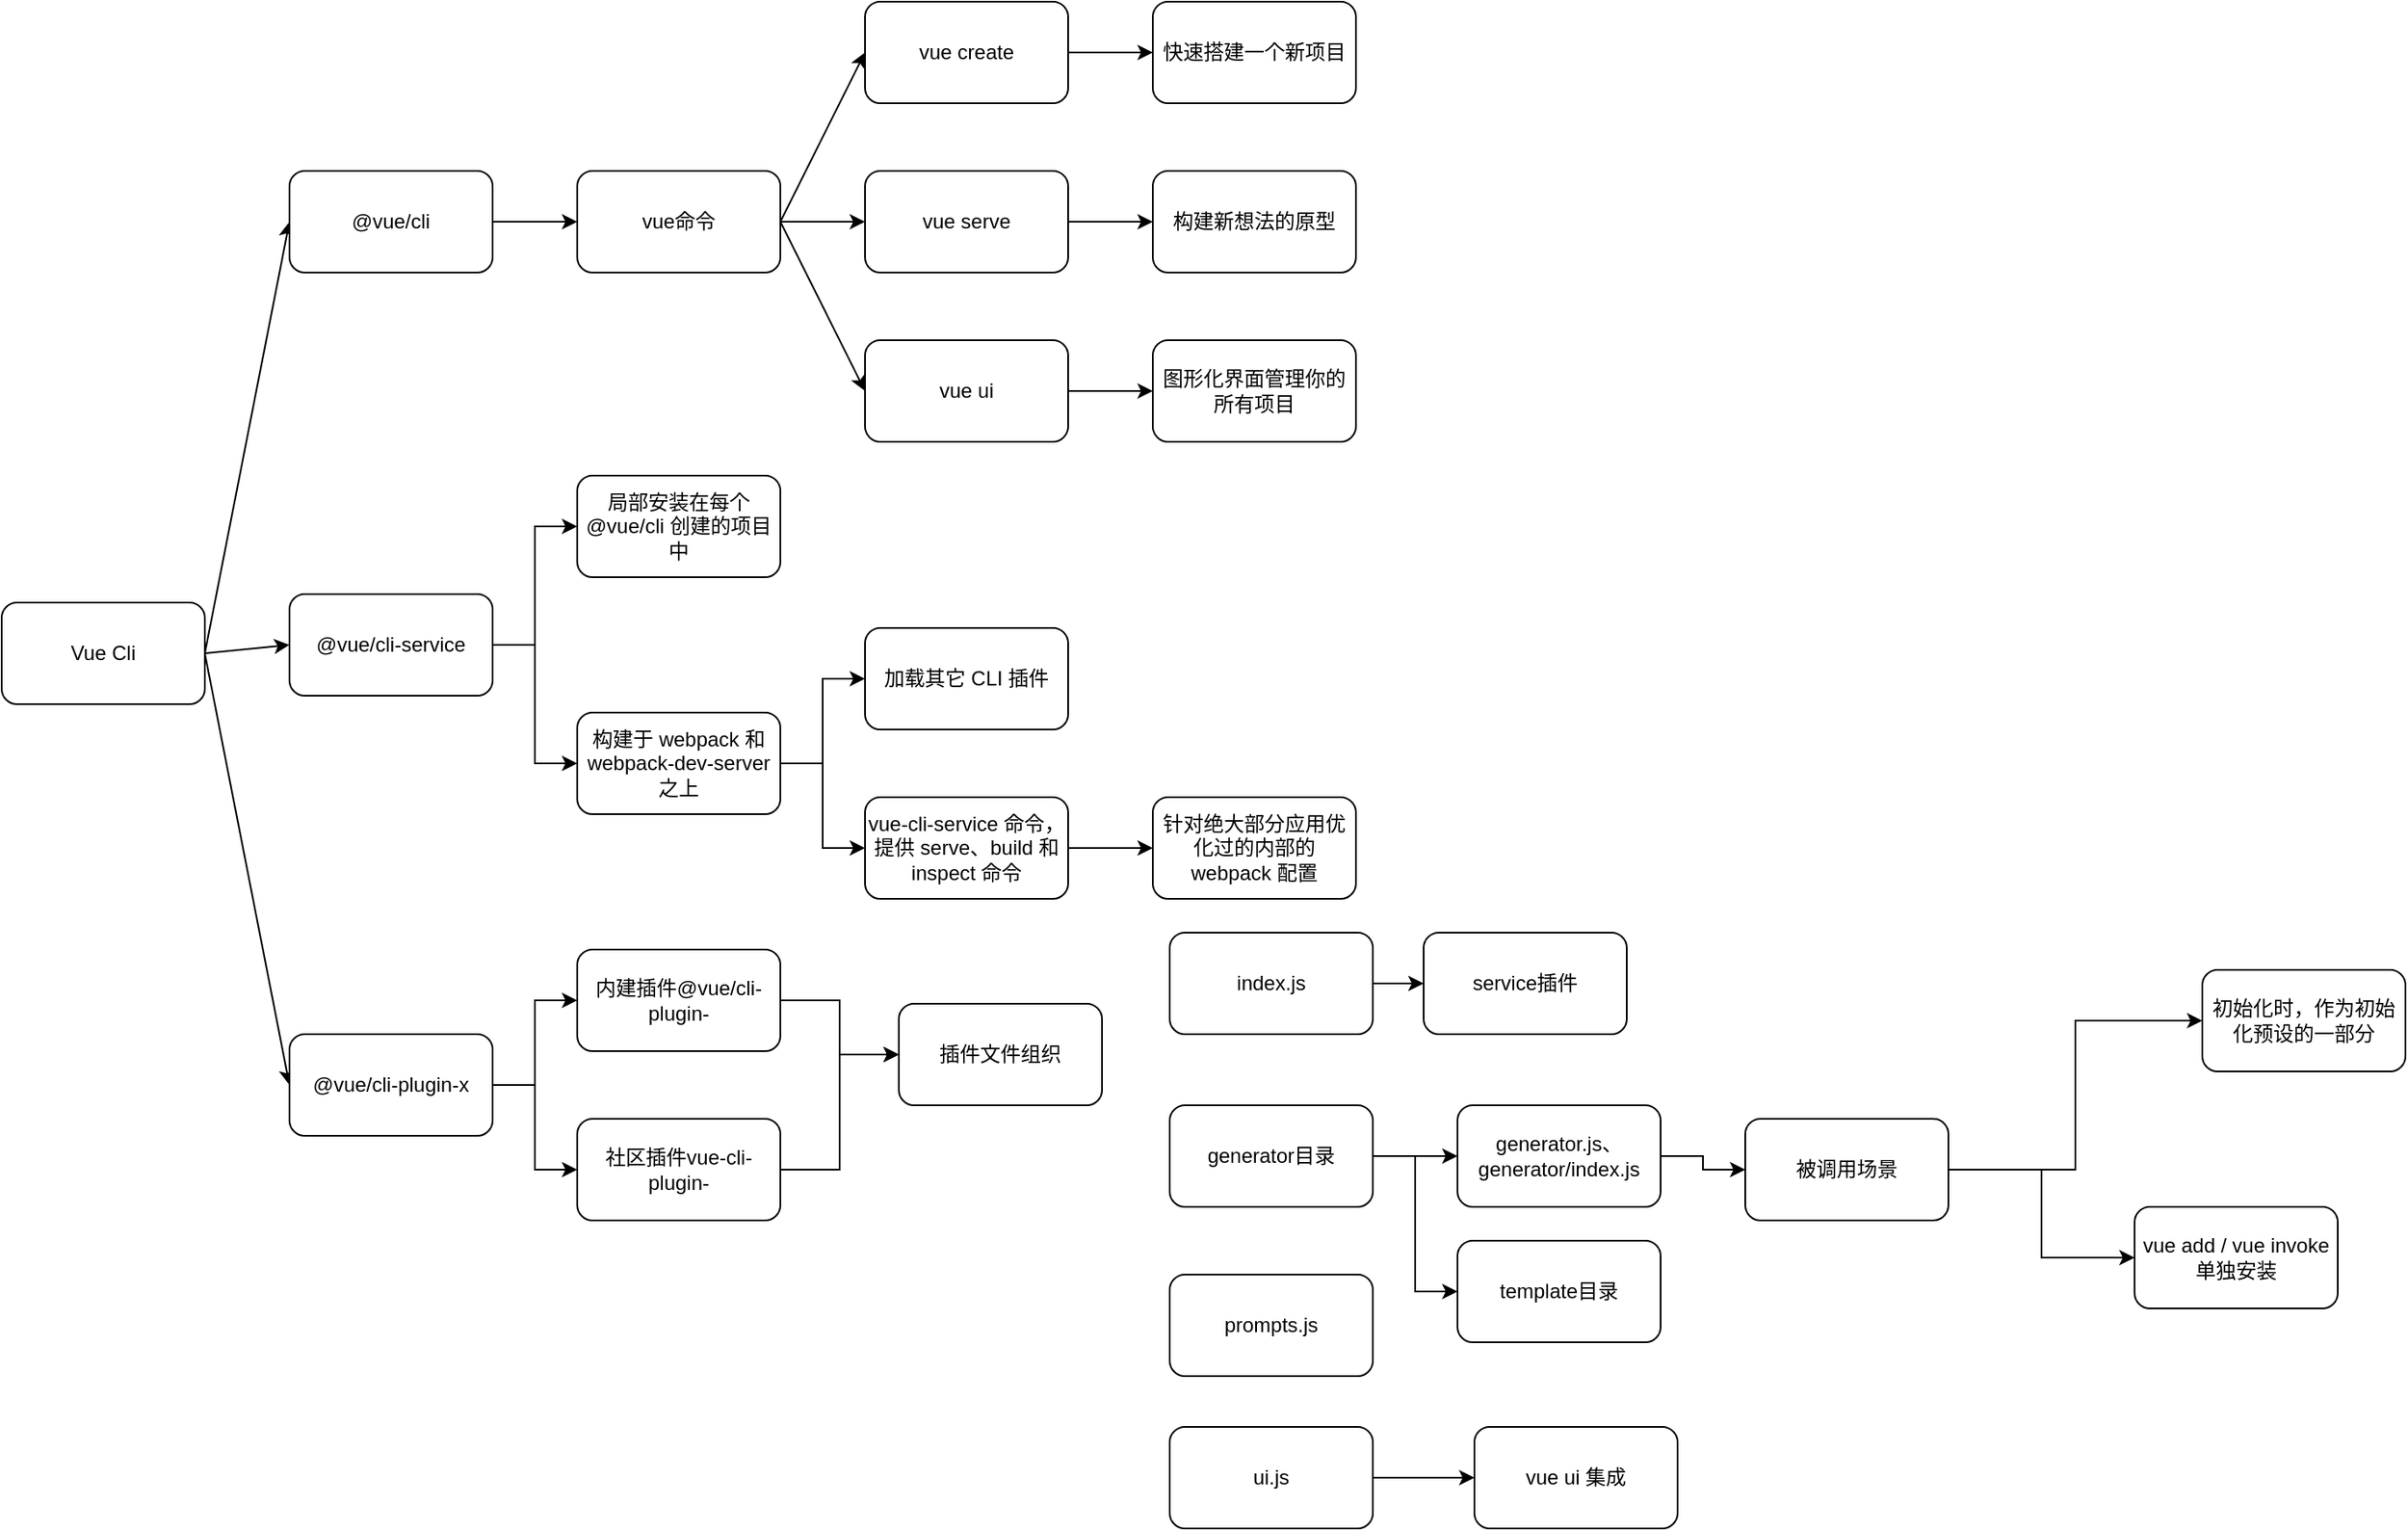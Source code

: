 <mxfile version="15.5.8" type="github">
  <diagram name="Page-1" id="2c0d36ab-eaac-3732-788b-9136903baeff">
    <mxGraphModel dx="1422" dy="762" grid="1" gridSize="10" guides="1" tooltips="1" connect="1" arrows="1" fold="1" page="1" pageScale="1.5" pageWidth="1169" pageHeight="827" background="none" math="0" shadow="0">
      <root>
        <mxCell id="0" />
        <mxCell id="1" parent="0" />
        <mxCell id="ZvWc7zO6iXN7wG1vsNxG-127" style="edgeStyle=orthogonalEdgeStyle;rounded=0;orthogonalLoop=1;jettySize=auto;html=1;exitX=1;exitY=0.5;exitDx=0;exitDy=0;entryX=0;entryY=0.5;entryDx=0;entryDy=0;noEdgeStyle=1;orthogonal=1;" parent="1" source="ZvWc7zO6iXN7wG1vsNxG-123" target="ZvWc7zO6iXN7wG1vsNxG-124" edge="1">
          <mxGeometry relative="1" as="geometry" />
        </mxCell>
        <mxCell id="ZvWc7zO6iXN7wG1vsNxG-128" style="edgeStyle=orthogonalEdgeStyle;rounded=0;orthogonalLoop=1;jettySize=auto;html=1;exitX=1;exitY=0.5;exitDx=0;exitDy=0;entryX=0;entryY=0.5;entryDx=0;entryDy=0;noEdgeStyle=1;orthogonal=1;" parent="1" source="ZvWc7zO6iXN7wG1vsNxG-123" target="ZvWc7zO6iXN7wG1vsNxG-125" edge="1">
          <mxGeometry relative="1" as="geometry" />
        </mxCell>
        <mxCell id="ZvWc7zO6iXN7wG1vsNxG-129" style="edgeStyle=orthogonalEdgeStyle;rounded=0;orthogonalLoop=1;jettySize=auto;html=1;exitX=1;exitY=0.5;exitDx=0;exitDy=0;entryX=0;entryY=0.5;entryDx=0;entryDy=0;noEdgeStyle=1;orthogonal=1;" parent="1" source="ZvWc7zO6iXN7wG1vsNxG-123" target="ZvWc7zO6iXN7wG1vsNxG-126" edge="1">
          <mxGeometry relative="1" as="geometry" />
        </mxCell>
        <mxCell id="ZvWc7zO6iXN7wG1vsNxG-123" value="Vue Cli" style="rounded=1;whiteSpace=wrap;html=1;" parent="1" vertex="1">
          <mxGeometry x="150" y="503" width="120" height="60" as="geometry" />
        </mxCell>
        <mxCell id="ZvWc7zO6iXN7wG1vsNxG-137" style="edgeStyle=orthogonalEdgeStyle;rounded=0;orthogonalLoop=1;jettySize=auto;html=1;exitX=1;exitY=0.5;exitDx=0;exitDy=0;entryX=0;entryY=0.5;entryDx=0;entryDy=0;noEdgeStyle=1;orthogonal=1;" parent="1" source="ZvWc7zO6iXN7wG1vsNxG-124" target="ZvWc7zO6iXN7wG1vsNxG-132" edge="1">
          <mxGeometry relative="1" as="geometry" />
        </mxCell>
        <mxCell id="ZvWc7zO6iXN7wG1vsNxG-124" value="@vue/cli" style="rounded=1;whiteSpace=wrap;html=1;" parent="1" vertex="1">
          <mxGeometry x="320" y="248" width="120" height="60" as="geometry" />
        </mxCell>
        <mxCell id="ZvWc7zO6iXN7wG1vsNxG-145" value="" style="edgeStyle=orthogonalEdgeStyle;rounded=0;orthogonalLoop=1;jettySize=auto;html=1;entryX=0;entryY=0.5;entryDx=0;entryDy=0;" parent="1" source="ZvWc7zO6iXN7wG1vsNxG-125" target="ZvWc7zO6iXN7wG1vsNxG-146" edge="1">
          <mxGeometry relative="1" as="geometry">
            <mxPoint x="520" y="230" as="targetPoint" />
          </mxGeometry>
        </mxCell>
        <mxCell id="ZvWc7zO6iXN7wG1vsNxG-148" style="edgeStyle=orthogonalEdgeStyle;rounded=0;orthogonalLoop=1;jettySize=auto;html=1;exitX=1;exitY=0.5;exitDx=0;exitDy=0;entryX=0;entryY=0.5;entryDx=0;entryDy=0;" parent="1" source="ZvWc7zO6iXN7wG1vsNxG-125" target="ZvWc7zO6iXN7wG1vsNxG-147" edge="1">
          <mxGeometry relative="1" as="geometry" />
        </mxCell>
        <mxCell id="ZvWc7zO6iXN7wG1vsNxG-125" value="@vue/cli-service" style="rounded=1;whiteSpace=wrap;html=1;" parent="1" vertex="1">
          <mxGeometry x="320" y="498" width="120" height="60" as="geometry" />
        </mxCell>
        <mxCell id="FP2wUxU0o3MczKa44YQf-8" style="edgeStyle=orthogonalEdgeStyle;rounded=0;orthogonalLoop=1;jettySize=auto;html=1;exitX=1;exitY=0.5;exitDx=0;exitDy=0;" parent="1" source="ZvWc7zO6iXN7wG1vsNxG-126" target="FP2wUxU0o3MczKa44YQf-6" edge="1">
          <mxGeometry relative="1" as="geometry" />
        </mxCell>
        <mxCell id="FP2wUxU0o3MczKa44YQf-9" style="edgeStyle=orthogonalEdgeStyle;rounded=0;orthogonalLoop=1;jettySize=auto;html=1;exitX=1;exitY=0.5;exitDx=0;exitDy=0;entryX=0;entryY=0.5;entryDx=0;entryDy=0;" parent="1" source="ZvWc7zO6iXN7wG1vsNxG-126" target="FP2wUxU0o3MczKa44YQf-7" edge="1">
          <mxGeometry relative="1" as="geometry" />
        </mxCell>
        <mxCell id="ZvWc7zO6iXN7wG1vsNxG-126" value="@vue/cli-plugin-x" style="rounded=1;whiteSpace=wrap;html=1;" parent="1" vertex="1">
          <mxGeometry x="320" y="758" width="120" height="60" as="geometry" />
        </mxCell>
        <mxCell id="ZvWc7zO6iXN7wG1vsNxG-142" style="edgeStyle=orthogonalEdgeStyle;rounded=0;orthogonalLoop=1;jettySize=auto;html=1;exitX=1;exitY=0.5;exitDx=0;exitDy=0;" parent="1" source="ZvWc7zO6iXN7wG1vsNxG-130" target="ZvWc7zO6iXN7wG1vsNxG-140" edge="1">
          <mxGeometry relative="1" as="geometry" />
        </mxCell>
        <mxCell id="ZvWc7zO6iXN7wG1vsNxG-130" value="vue serve" style="rounded=1;whiteSpace=wrap;html=1;" parent="1" vertex="1">
          <mxGeometry x="660" y="248" width="120" height="60" as="geometry" />
        </mxCell>
        <mxCell id="ZvWc7zO6iXN7wG1vsNxG-139" style="edgeStyle=orthogonalEdgeStyle;rounded=0;orthogonalLoop=1;jettySize=auto;html=1;exitX=1;exitY=0.5;exitDx=0;exitDy=0;entryX=0;entryY=0.5;entryDx=0;entryDy=0;" parent="1" source="ZvWc7zO6iXN7wG1vsNxG-131" target="ZvWc7zO6iXN7wG1vsNxG-138" edge="1">
          <mxGeometry relative="1" as="geometry" />
        </mxCell>
        <mxCell id="ZvWc7zO6iXN7wG1vsNxG-131" value="vue create" style="rounded=1;whiteSpace=wrap;html=1;" parent="1" vertex="1">
          <mxGeometry x="660" y="148" width="120" height="60" as="geometry" />
        </mxCell>
        <mxCell id="ZvWc7zO6iXN7wG1vsNxG-134" style="edgeStyle=orthogonalEdgeStyle;rounded=0;orthogonalLoop=1;jettySize=auto;html=1;exitX=1;exitY=0.5;exitDx=0;exitDy=0;entryX=0;entryY=0.5;entryDx=0;entryDy=0;noEdgeStyle=1;orthogonal=1;" parent="1" source="ZvWc7zO6iXN7wG1vsNxG-132" target="ZvWc7zO6iXN7wG1vsNxG-131" edge="1">
          <mxGeometry relative="1" as="geometry" />
        </mxCell>
        <mxCell id="ZvWc7zO6iXN7wG1vsNxG-135" style="edgeStyle=orthogonalEdgeStyle;rounded=0;orthogonalLoop=1;jettySize=auto;html=1;exitX=1;exitY=0.5;exitDx=0;exitDy=0;entryX=0;entryY=0.5;entryDx=0;entryDy=0;noEdgeStyle=1;orthogonal=1;" parent="1" source="ZvWc7zO6iXN7wG1vsNxG-132" target="ZvWc7zO6iXN7wG1vsNxG-130" edge="1">
          <mxGeometry relative="1" as="geometry" />
        </mxCell>
        <mxCell id="ZvWc7zO6iXN7wG1vsNxG-136" style="edgeStyle=orthogonalEdgeStyle;rounded=0;orthogonalLoop=1;jettySize=auto;html=1;exitX=1;exitY=0.5;exitDx=0;exitDy=0;entryX=0;entryY=0.5;entryDx=0;entryDy=0;noEdgeStyle=1;orthogonal=1;" parent="1" source="ZvWc7zO6iXN7wG1vsNxG-132" target="ZvWc7zO6iXN7wG1vsNxG-133" edge="1">
          <mxGeometry relative="1" as="geometry" />
        </mxCell>
        <mxCell id="ZvWc7zO6iXN7wG1vsNxG-132" value="vue命令" style="rounded=1;whiteSpace=wrap;html=1;" parent="1" vertex="1">
          <mxGeometry x="490" y="248" width="120" height="60" as="geometry" />
        </mxCell>
        <mxCell id="ZvWc7zO6iXN7wG1vsNxG-143" style="edgeStyle=orthogonalEdgeStyle;rounded=0;orthogonalLoop=1;jettySize=auto;html=1;exitX=1;exitY=0.5;exitDx=0;exitDy=0;entryX=0;entryY=0.5;entryDx=0;entryDy=0;" parent="1" source="ZvWc7zO6iXN7wG1vsNxG-133" target="ZvWc7zO6iXN7wG1vsNxG-141" edge="1">
          <mxGeometry relative="1" as="geometry" />
        </mxCell>
        <mxCell id="ZvWc7zO6iXN7wG1vsNxG-133" value="vue ui&lt;br&gt;" style="rounded=1;whiteSpace=wrap;html=1;" parent="1" vertex="1">
          <mxGeometry x="660" y="348" width="120" height="60" as="geometry" />
        </mxCell>
        <mxCell id="ZvWc7zO6iXN7wG1vsNxG-138" value="快速搭建一个新项目" style="rounded=1;whiteSpace=wrap;html=1;" parent="1" vertex="1">
          <mxGeometry x="830" y="148" width="120" height="60" as="geometry" />
        </mxCell>
        <mxCell id="ZvWc7zO6iXN7wG1vsNxG-140" value="构建新想法的原型" style="rounded=1;whiteSpace=wrap;html=1;" parent="1" vertex="1">
          <mxGeometry x="830" y="248" width="120" height="60" as="geometry" />
        </mxCell>
        <mxCell id="ZvWc7zO6iXN7wG1vsNxG-141" value="图形化界面管理你的所有项目" style="rounded=1;whiteSpace=wrap;html=1;" parent="1" vertex="1">
          <mxGeometry x="830" y="348" width="120" height="60" as="geometry" />
        </mxCell>
        <mxCell id="ZvWc7zO6iXN7wG1vsNxG-146" value="局部安装在每个 @vue/cli 创建的项目中" style="rounded=1;whiteSpace=wrap;html=1;" parent="1" vertex="1">
          <mxGeometry x="490" y="428" width="120" height="60" as="geometry" />
        </mxCell>
        <mxCell id="FP2wUxU0o3MczKa44YQf-3" style="edgeStyle=orthogonalEdgeStyle;rounded=0;orthogonalLoop=1;jettySize=auto;html=1;exitX=1;exitY=0.5;exitDx=0;exitDy=0;entryX=0;entryY=0.5;entryDx=0;entryDy=0;" parent="1" source="ZvWc7zO6iXN7wG1vsNxG-147" target="ZvWc7zO6iXN7wG1vsNxG-149" edge="1">
          <mxGeometry relative="1" as="geometry" />
        </mxCell>
        <mxCell id="FP2wUxU0o3MczKa44YQf-4" style="edgeStyle=orthogonalEdgeStyle;rounded=0;orthogonalLoop=1;jettySize=auto;html=1;exitX=1;exitY=0.5;exitDx=0;exitDy=0;entryX=0;entryY=0.5;entryDx=0;entryDy=0;" parent="1" source="ZvWc7zO6iXN7wG1vsNxG-147" target="FP2wUxU0o3MczKa44YQf-1" edge="1">
          <mxGeometry relative="1" as="geometry" />
        </mxCell>
        <mxCell id="ZvWc7zO6iXN7wG1vsNxG-147" value="构建于 webpack 和 webpack-dev-server 之上" style="rounded=1;whiteSpace=wrap;html=1;" parent="1" vertex="1">
          <mxGeometry x="490" y="568" width="120" height="60" as="geometry" />
        </mxCell>
        <mxCell id="ZvWc7zO6iXN7wG1vsNxG-149" value="加载其它 CLI 插件" style="rounded=1;whiteSpace=wrap;html=1;" parent="1" vertex="1">
          <mxGeometry x="660" y="518" width="120" height="60" as="geometry" />
        </mxCell>
        <mxCell id="FP2wUxU0o3MczKa44YQf-5" style="edgeStyle=orthogonalEdgeStyle;rounded=0;orthogonalLoop=1;jettySize=auto;html=1;exitX=1;exitY=0.5;exitDx=0;exitDy=0;entryX=0;entryY=0.5;entryDx=0;entryDy=0;" parent="1" source="FP2wUxU0o3MczKa44YQf-1" target="FP2wUxU0o3MczKa44YQf-2" edge="1">
          <mxGeometry relative="1" as="geometry" />
        </mxCell>
        <mxCell id="FP2wUxU0o3MczKa44YQf-1" value="vue-cli-service 命令，提供 serve、build 和 inspect 命令" style="rounded=1;whiteSpace=wrap;html=1;" parent="1" vertex="1">
          <mxGeometry x="660" y="618" width="120" height="60" as="geometry" />
        </mxCell>
        <mxCell id="FP2wUxU0o3MczKa44YQf-2" value="针对绝大部分应用优化过的内部的 webpack 配置" style="rounded=1;whiteSpace=wrap;html=1;" parent="1" vertex="1">
          <mxGeometry x="830" y="618" width="120" height="60" as="geometry" />
        </mxCell>
        <mxCell id="H516AK7WeYCnwf0s0PQc-2" style="edgeStyle=orthogonalEdgeStyle;rounded=0;orthogonalLoop=1;jettySize=auto;html=1;exitX=1;exitY=0.5;exitDx=0;exitDy=0;entryX=0;entryY=0.5;entryDx=0;entryDy=0;" parent="1" source="FP2wUxU0o3MczKa44YQf-6" target="H516AK7WeYCnwf0s0PQc-1" edge="1">
          <mxGeometry relative="1" as="geometry" />
        </mxCell>
        <mxCell id="FP2wUxU0o3MczKa44YQf-6" value="内建插件@vue/cli-plugin-" style="rounded=1;whiteSpace=wrap;html=1;" parent="1" vertex="1">
          <mxGeometry x="490" y="708" width="120" height="60" as="geometry" />
        </mxCell>
        <mxCell id="H516AK7WeYCnwf0s0PQc-3" style="edgeStyle=orthogonalEdgeStyle;rounded=0;orthogonalLoop=1;jettySize=auto;html=1;exitX=1;exitY=0.5;exitDx=0;exitDy=0;entryX=0;entryY=0.5;entryDx=0;entryDy=0;" parent="1" source="FP2wUxU0o3MczKa44YQf-7" target="H516AK7WeYCnwf0s0PQc-1" edge="1">
          <mxGeometry relative="1" as="geometry" />
        </mxCell>
        <mxCell id="FP2wUxU0o3MczKa44YQf-7" value="社区插件vue-cli-plugin-" style="rounded=1;whiteSpace=wrap;html=1;" parent="1" vertex="1">
          <mxGeometry x="490" y="808" width="120" height="60" as="geometry" />
        </mxCell>
        <mxCell id="H516AK7WeYCnwf0s0PQc-1" value="插件文件组织" style="rounded=1;whiteSpace=wrap;html=1;" parent="1" vertex="1">
          <mxGeometry x="680" y="740" width="120" height="60" as="geometry" />
        </mxCell>
        <mxCell id="uyanek5PJyyTh4Yc653p-3" value="" style="edgeStyle=orthogonalEdgeStyle;rounded=0;orthogonalLoop=1;jettySize=auto;html=1;entryX=0;entryY=0.5;entryDx=0;entryDy=0;" edge="1" parent="1" source="H516AK7WeYCnwf0s0PQc-4" target="uyanek5PJyyTh4Yc653p-9">
          <mxGeometry relative="1" as="geometry" />
        </mxCell>
        <mxCell id="uyanek5PJyyTh4Yc653p-12" style="edgeStyle=orthogonalEdgeStyle;rounded=0;orthogonalLoop=1;jettySize=auto;html=1;exitX=1;exitY=0.5;exitDx=0;exitDy=0;entryX=0;entryY=0.5;entryDx=0;entryDy=0;" edge="1" parent="1" source="H516AK7WeYCnwf0s0PQc-4" target="uyanek5PJyyTh4Yc653p-11">
          <mxGeometry relative="1" as="geometry" />
        </mxCell>
        <mxCell id="H516AK7WeYCnwf0s0PQc-4" value="generator目录" style="rounded=1;whiteSpace=wrap;html=1;" parent="1" vertex="1">
          <mxGeometry x="840" y="800" width="120" height="60" as="geometry" />
        </mxCell>
        <mxCell id="uyanek5PJyyTh4Yc653p-1" style="edgeStyle=orthogonalEdgeStyle;rounded=0;orthogonalLoop=1;jettySize=auto;html=1;exitX=1;exitY=0.5;exitDx=0;exitDy=0;entryX=0;entryY=0.5;entryDx=0;entryDy=0;" edge="1" parent="1" source="H516AK7WeYCnwf0s0PQc-5" target="H516AK7WeYCnwf0s0PQc-8">
          <mxGeometry relative="1" as="geometry" />
        </mxCell>
        <mxCell id="H516AK7WeYCnwf0s0PQc-5" value="index.js" style="rounded=1;whiteSpace=wrap;html=1;" parent="1" vertex="1">
          <mxGeometry x="840" y="698" width="120" height="60" as="geometry" />
        </mxCell>
        <mxCell id="H516AK7WeYCnwf0s0PQc-6" value="prompts.js" style="rounded=1;whiteSpace=wrap;html=1;" parent="1" vertex="1">
          <mxGeometry x="840" y="900" width="120" height="60" as="geometry" />
        </mxCell>
        <mxCell id="H516AK7WeYCnwf0s0PQc-10" style="edgeStyle=orthogonalEdgeStyle;rounded=0;orthogonalLoop=1;jettySize=auto;html=1;exitX=1;exitY=0.5;exitDx=0;exitDy=0;entryX=0;entryY=0.5;entryDx=0;entryDy=0;" parent="1" source="H516AK7WeYCnwf0s0PQc-7" target="H516AK7WeYCnwf0s0PQc-9" edge="1">
          <mxGeometry relative="1" as="geometry" />
        </mxCell>
        <mxCell id="H516AK7WeYCnwf0s0PQc-7" value="ui.js" style="rounded=1;whiteSpace=wrap;html=1;" parent="1" vertex="1">
          <mxGeometry x="840" y="990" width="120" height="60" as="geometry" />
        </mxCell>
        <mxCell id="H516AK7WeYCnwf0s0PQc-8" value="service插件" style="rounded=1;whiteSpace=wrap;html=1;" parent="1" vertex="1">
          <mxGeometry x="990" y="698" width="120" height="60" as="geometry" />
        </mxCell>
        <mxCell id="H516AK7WeYCnwf0s0PQc-9" value="vue ui 集成" style="rounded=1;whiteSpace=wrap;html=1;" parent="1" vertex="1">
          <mxGeometry x="1020" y="990" width="120" height="60" as="geometry" />
        </mxCell>
        <mxCell id="uyanek5PJyyTh4Yc653p-2" value="初始化时，作为初始化预设的一部分" style="rounded=1;whiteSpace=wrap;html=1;" vertex="1" parent="1">
          <mxGeometry x="1450" y="720" width="120" height="60" as="geometry" />
        </mxCell>
        <mxCell id="uyanek5PJyyTh4Yc653p-4" value="vue add / vue invoke单独安装" style="rounded=1;whiteSpace=wrap;html=1;" vertex="1" parent="1">
          <mxGeometry x="1410" y="860" width="120" height="60" as="geometry" />
        </mxCell>
        <mxCell id="uyanek5PJyyTh4Yc653p-7" style="edgeStyle=orthogonalEdgeStyle;rounded=0;orthogonalLoop=1;jettySize=auto;html=1;exitX=1;exitY=0.5;exitDx=0;exitDy=0;entryX=0;entryY=0.5;entryDx=0;entryDy=0;" edge="1" parent="1" source="uyanek5PJyyTh4Yc653p-5" target="uyanek5PJyyTh4Yc653p-2">
          <mxGeometry relative="1" as="geometry" />
        </mxCell>
        <mxCell id="uyanek5PJyyTh4Yc653p-8" style="edgeStyle=orthogonalEdgeStyle;rounded=0;orthogonalLoop=1;jettySize=auto;html=1;exitX=1;exitY=0.5;exitDx=0;exitDy=0;entryX=0;entryY=0.5;entryDx=0;entryDy=0;" edge="1" parent="1" source="uyanek5PJyyTh4Yc653p-5" target="uyanek5PJyyTh4Yc653p-4">
          <mxGeometry relative="1" as="geometry" />
        </mxCell>
        <mxCell id="uyanek5PJyyTh4Yc653p-5" value="被调用场景" style="rounded=1;whiteSpace=wrap;html=1;" vertex="1" parent="1">
          <mxGeometry x="1180" y="808" width="120" height="60" as="geometry" />
        </mxCell>
        <mxCell id="uyanek5PJyyTh4Yc653p-10" style="edgeStyle=orthogonalEdgeStyle;rounded=0;orthogonalLoop=1;jettySize=auto;html=1;exitX=1;exitY=0.5;exitDx=0;exitDy=0;entryX=0;entryY=0.5;entryDx=0;entryDy=0;" edge="1" parent="1" source="uyanek5PJyyTh4Yc653p-9" target="uyanek5PJyyTh4Yc653p-5">
          <mxGeometry relative="1" as="geometry" />
        </mxCell>
        <mxCell id="uyanek5PJyyTh4Yc653p-9" value="generator.js、generator/index.js" style="rounded=1;whiteSpace=wrap;html=1;" vertex="1" parent="1">
          <mxGeometry x="1010" y="800" width="120" height="60" as="geometry" />
        </mxCell>
        <mxCell id="uyanek5PJyyTh4Yc653p-11" value="template目录" style="rounded=1;whiteSpace=wrap;html=1;" vertex="1" parent="1">
          <mxGeometry x="1010" y="880" width="120" height="60" as="geometry" />
        </mxCell>
      </root>
    </mxGraphModel>
  </diagram>
</mxfile>
